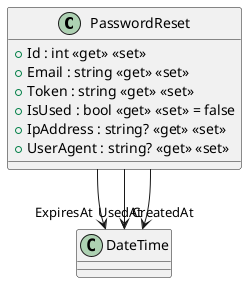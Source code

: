 @startuml
class PasswordReset {
    + Id : int <<get>> <<set>>
    + Email : string <<get>> <<set>>
    + Token : string <<get>> <<set>>
    + IsUsed : bool <<get>> <<set>> = false
    + IpAddress : string? <<get>> <<set>>
    + UserAgent : string? <<get>> <<set>>
}
PasswordReset --> "ExpiresAt" DateTime
PasswordReset --> "CreatedAt" DateTime
PasswordReset --> "UsedAt" DateTime
@enduml
